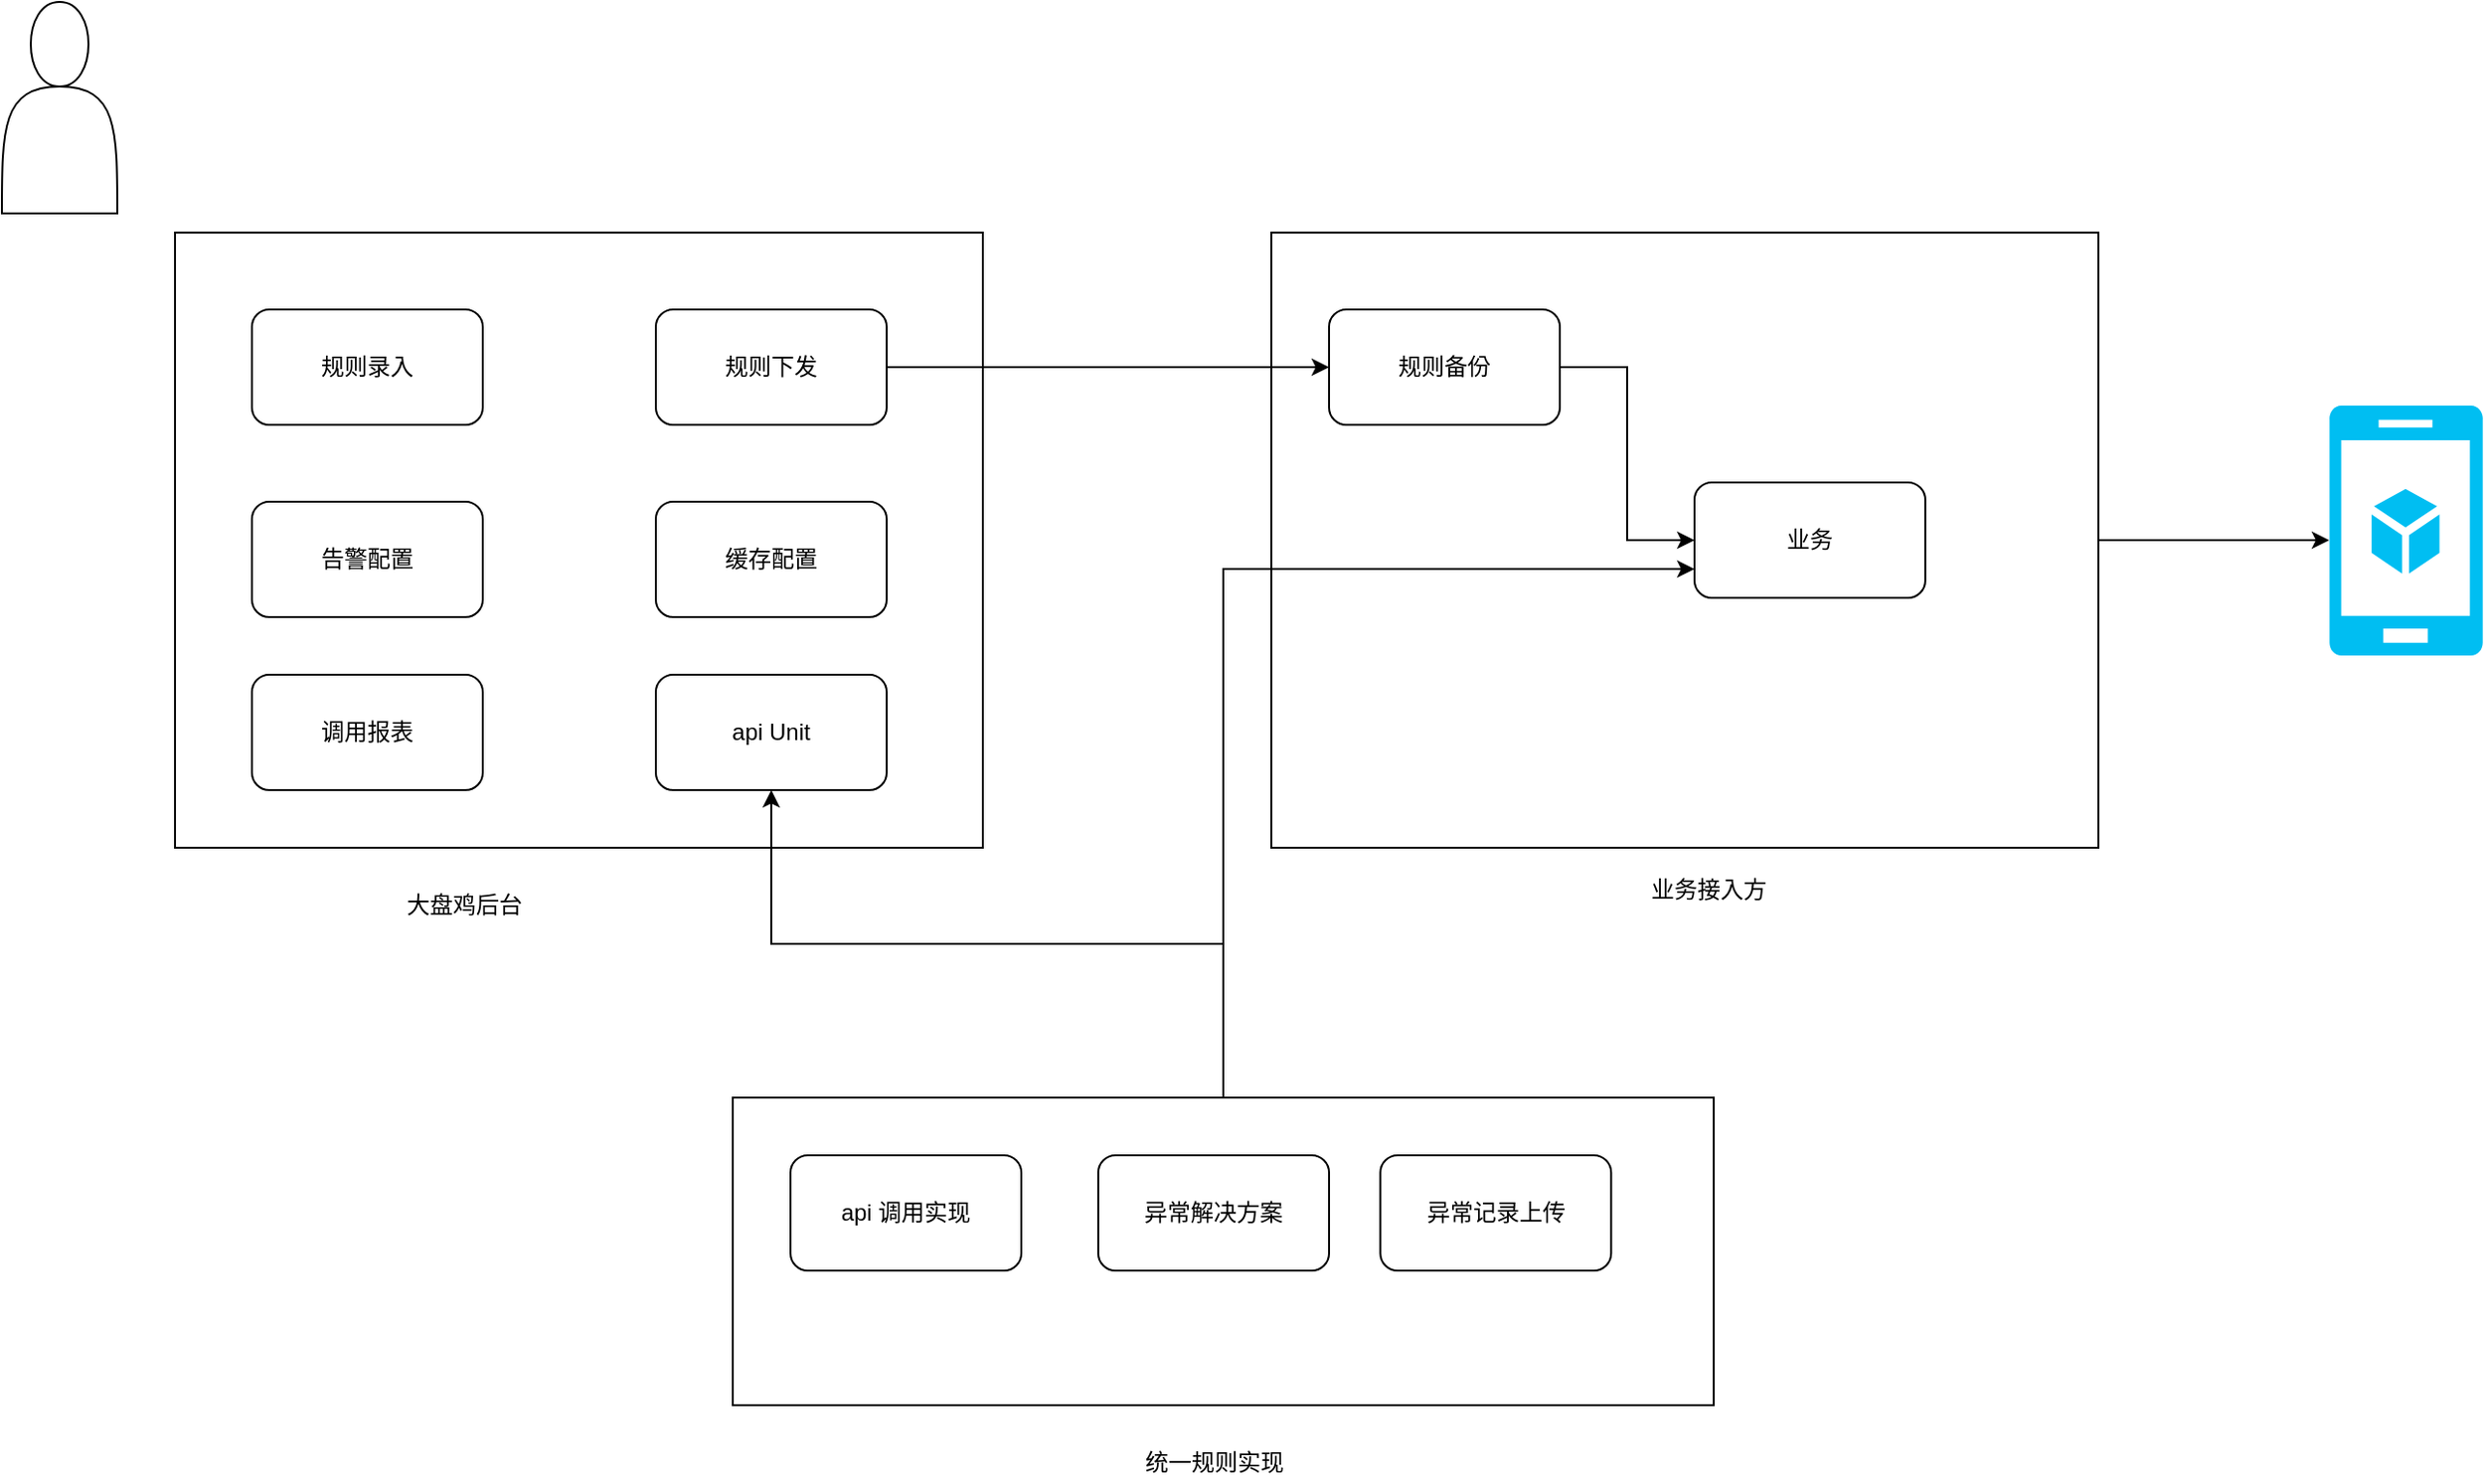 <mxfile version="12.4.9" type="github">
  <diagram id="5FtXfE8RjN9_6a2D83A7" name="Page-1">
    <mxGraphModel dx="1422" dy="833" grid="1" gridSize="10" guides="1" tooltips="1" connect="1" arrows="1" fold="1" page="1" pageScale="1" pageWidth="1654" pageHeight="2336" math="0" shadow="0">
      <root>
        <mxCell id="0"/>
        <mxCell id="1" parent="0"/>
        <mxCell id="QCZ1JTYg6e06TpU6bpv8-36" style="edgeStyle=orthogonalEdgeStyle;rounded=0;orthogonalLoop=1;jettySize=auto;html=1;" edge="1" parent="1" source="QCZ1JTYg6e06TpU6bpv8-9">
          <mxGeometry relative="1" as="geometry">
            <mxPoint x="1260" y="360" as="targetPoint"/>
          </mxGeometry>
        </mxCell>
        <mxCell id="QCZ1JTYg6e06TpU6bpv8-9" value="" style="rounded=0;whiteSpace=wrap;html=1;" vertex="1" parent="1">
          <mxGeometry x="710" y="200" width="430" height="320" as="geometry"/>
        </mxCell>
        <mxCell id="QCZ1JTYg6e06TpU6bpv8-4" value="" style="rounded=0;whiteSpace=wrap;html=1;" vertex="1" parent="1">
          <mxGeometry x="140" y="200" width="420" height="320" as="geometry"/>
        </mxCell>
        <mxCell id="QCZ1JTYg6e06TpU6bpv8-5" value="规则录入" style="rounded=1;whiteSpace=wrap;html=1;" vertex="1" parent="1">
          <mxGeometry x="180" y="240" width="120" height="60" as="geometry"/>
        </mxCell>
        <mxCell id="QCZ1JTYg6e06TpU6bpv8-11" style="edgeStyle=orthogonalEdgeStyle;rounded=0;orthogonalLoop=1;jettySize=auto;html=1;exitX=1;exitY=0.5;exitDx=0;exitDy=0;" edge="1" parent="1" source="QCZ1JTYg6e06TpU6bpv8-6" target="QCZ1JTYg6e06TpU6bpv8-10">
          <mxGeometry relative="1" as="geometry"/>
        </mxCell>
        <mxCell id="QCZ1JTYg6e06TpU6bpv8-6" value="规则下发" style="rounded=1;whiteSpace=wrap;html=1;" vertex="1" parent="1">
          <mxGeometry x="390" y="240" width="120" height="60" as="geometry"/>
        </mxCell>
        <mxCell id="QCZ1JTYg6e06TpU6bpv8-7" value="告警配置" style="rounded=1;whiteSpace=wrap;html=1;" vertex="1" parent="1">
          <mxGeometry x="180" y="340" width="120" height="60" as="geometry"/>
        </mxCell>
        <mxCell id="QCZ1JTYg6e06TpU6bpv8-8" value="缓存配置" style="rounded=1;whiteSpace=wrap;html=1;" vertex="1" parent="1">
          <mxGeometry x="390" y="340" width="120" height="60" as="geometry"/>
        </mxCell>
        <mxCell id="QCZ1JTYg6e06TpU6bpv8-22" style="edgeStyle=orthogonalEdgeStyle;rounded=0;orthogonalLoop=1;jettySize=auto;html=1;exitX=1;exitY=0.5;exitDx=0;exitDy=0;entryX=0;entryY=0.5;entryDx=0;entryDy=0;" edge="1" parent="1" source="QCZ1JTYg6e06TpU6bpv8-10" target="QCZ1JTYg6e06TpU6bpv8-21">
          <mxGeometry relative="1" as="geometry"/>
        </mxCell>
        <mxCell id="QCZ1JTYg6e06TpU6bpv8-10" value="规则备份" style="rounded=1;whiteSpace=wrap;html=1;" vertex="1" parent="1">
          <mxGeometry x="740" y="240" width="120" height="60" as="geometry"/>
        </mxCell>
        <mxCell id="QCZ1JTYg6e06TpU6bpv8-12" value="api Unit" style="rounded=1;whiteSpace=wrap;html=1;" vertex="1" parent="1">
          <mxGeometry x="390" y="430" width="120" height="60" as="geometry"/>
        </mxCell>
        <mxCell id="QCZ1JTYg6e06TpU6bpv8-25" style="edgeStyle=orthogonalEdgeStyle;rounded=0;orthogonalLoop=1;jettySize=auto;html=1;exitX=0.5;exitY=0;exitDx=0;exitDy=0;entryX=0;entryY=0.75;entryDx=0;entryDy=0;" edge="1" parent="1" source="QCZ1JTYg6e06TpU6bpv8-13" target="QCZ1JTYg6e06TpU6bpv8-21">
          <mxGeometry relative="1" as="geometry"/>
        </mxCell>
        <mxCell id="QCZ1JTYg6e06TpU6bpv8-26" style="edgeStyle=orthogonalEdgeStyle;rounded=0;orthogonalLoop=1;jettySize=auto;html=1;exitX=0.5;exitY=0;exitDx=0;exitDy=0;" edge="1" parent="1" source="QCZ1JTYg6e06TpU6bpv8-13" target="QCZ1JTYg6e06TpU6bpv8-12">
          <mxGeometry relative="1" as="geometry"/>
        </mxCell>
        <mxCell id="QCZ1JTYg6e06TpU6bpv8-13" value="" style="rounded=0;whiteSpace=wrap;html=1;" vertex="1" parent="1">
          <mxGeometry x="430" y="650" width="510" height="160" as="geometry"/>
        </mxCell>
        <mxCell id="QCZ1JTYg6e06TpU6bpv8-14" value="api 调用实现" style="rounded=1;whiteSpace=wrap;html=1;" vertex="1" parent="1">
          <mxGeometry x="460" y="680" width="120" height="60" as="geometry"/>
        </mxCell>
        <mxCell id="QCZ1JTYg6e06TpU6bpv8-15" value="异常解决方案" style="rounded=1;whiteSpace=wrap;html=1;" vertex="1" parent="1">
          <mxGeometry x="620" y="680" width="120" height="60" as="geometry"/>
        </mxCell>
        <mxCell id="QCZ1JTYg6e06TpU6bpv8-16" value="异常记录上传" style="rounded=1;whiteSpace=wrap;html=1;" vertex="1" parent="1">
          <mxGeometry x="766.67" y="680" width="120" height="60" as="geometry"/>
        </mxCell>
        <mxCell id="QCZ1JTYg6e06TpU6bpv8-17" value="调用报表" style="rounded=1;whiteSpace=wrap;html=1;" vertex="1" parent="1">
          <mxGeometry x="180" y="430" width="120" height="60" as="geometry"/>
        </mxCell>
        <mxCell id="QCZ1JTYg6e06TpU6bpv8-20" value="" style="verticalLabelPosition=bottom;html=1;verticalAlign=top;align=center;strokeColor=none;fillColor=#00BEF2;shape=mxgraph.azure.mobile_services;pointerEvents=1;" vertex="1" parent="1">
          <mxGeometry x="1260" y="290" width="80" height="130" as="geometry"/>
        </mxCell>
        <mxCell id="QCZ1JTYg6e06TpU6bpv8-21" value="业务" style="rounded=1;whiteSpace=wrap;html=1;" vertex="1" parent="1">
          <mxGeometry x="930" y="330" width="120" height="60" as="geometry"/>
        </mxCell>
        <mxCell id="QCZ1JTYg6e06TpU6bpv8-33" value="" style="shape=actor;whiteSpace=wrap;html=1;" vertex="1" parent="1">
          <mxGeometry x="50" y="80" width="60" height="110" as="geometry"/>
        </mxCell>
        <mxCell id="QCZ1JTYg6e06TpU6bpv8-37" value="大盘鸡后台" style="text;html=1;align=center;verticalAlign=middle;resizable=0;points=[];autosize=1;" vertex="1" parent="1">
          <mxGeometry x="250" y="540" width="80" height="20" as="geometry"/>
        </mxCell>
        <mxCell id="QCZ1JTYg6e06TpU6bpv8-38" value="业务接入方" style="text;html=1;align=center;verticalAlign=middle;resizable=0;points=[];autosize=1;" vertex="1" parent="1">
          <mxGeometry x="897" y="532" width="80" height="20" as="geometry"/>
        </mxCell>
        <mxCell id="QCZ1JTYg6e06TpU6bpv8-39" value="统一规则实现" style="text;html=1;align=center;verticalAlign=middle;resizable=0;points=[];autosize=1;" vertex="1" parent="1">
          <mxGeometry x="635" y="830" width="90" height="20" as="geometry"/>
        </mxCell>
      </root>
    </mxGraphModel>
  </diagram>
</mxfile>
